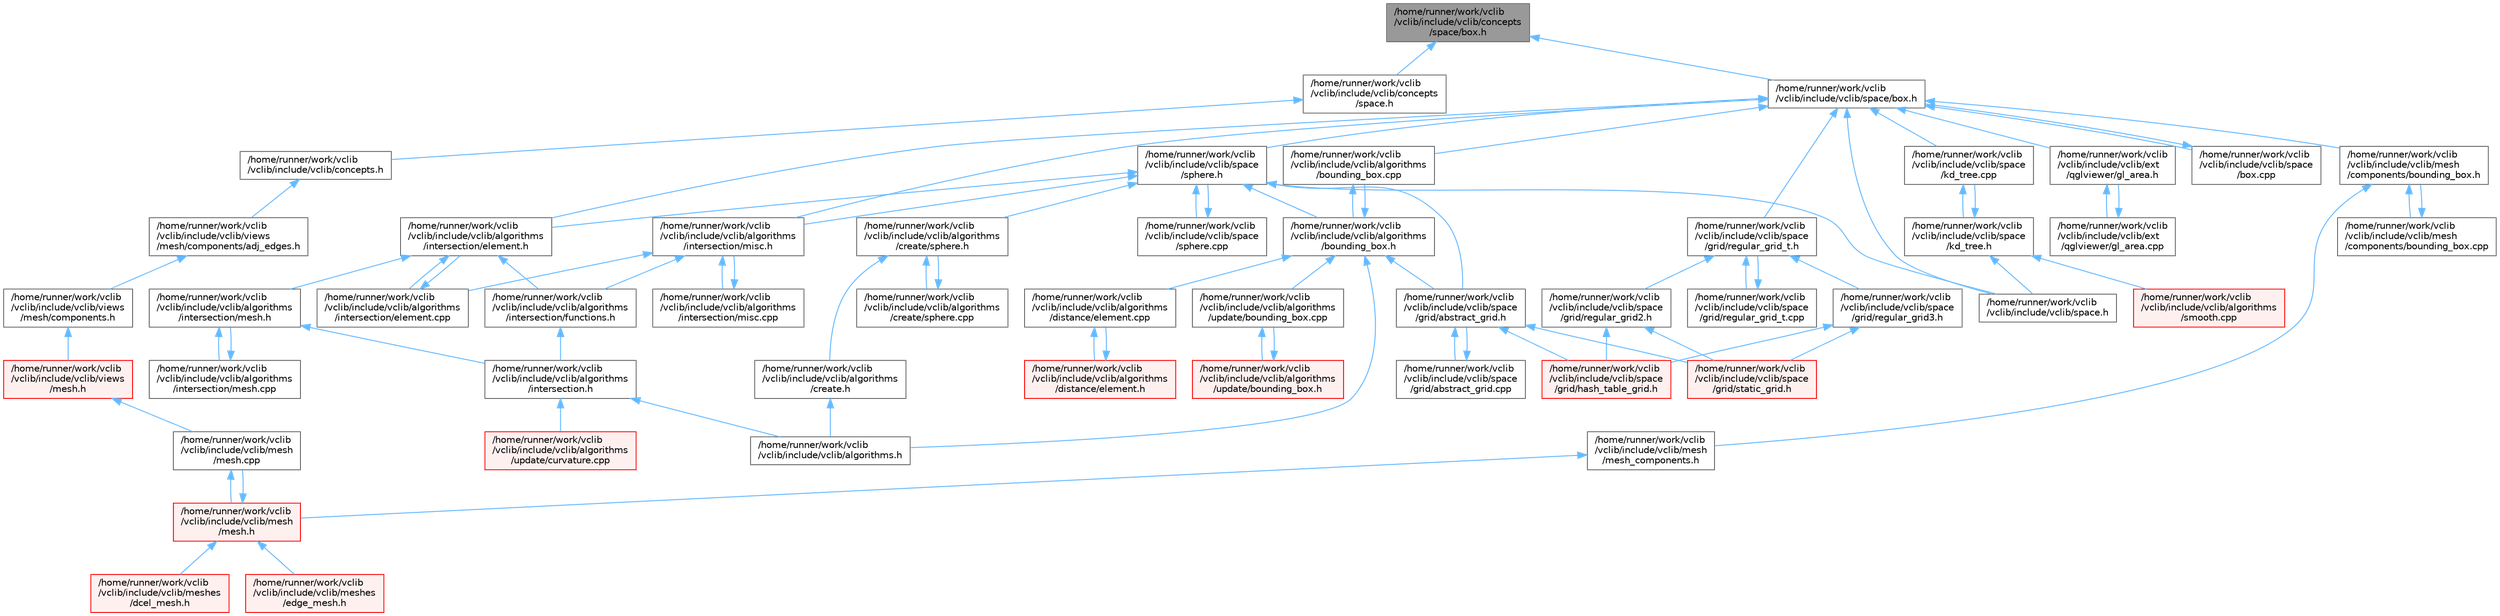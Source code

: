 digraph "/home/runner/work/vclib/vclib/include/vclib/concepts/space/box.h"
{
 // LATEX_PDF_SIZE
  bgcolor="transparent";
  edge [fontname=Helvetica,fontsize=10,labelfontname=Helvetica,labelfontsize=10];
  node [fontname=Helvetica,fontsize=10,shape=box,height=0.2,width=0.4];
  Node1 [label="/home/runner/work/vclib\l/vclib/include/vclib/concepts\l/space/box.h",height=0.2,width=0.4,color="gray40", fillcolor="grey60", style="filled", fontcolor="black",tooltip=" "];
  Node1 -> Node2 [dir="back",color="steelblue1",style="solid"];
  Node2 [label="/home/runner/work/vclib\l/vclib/include/vclib/concepts\l/space.h",height=0.2,width=0.4,color="grey40", fillcolor="white", style="filled",URL="$concepts_2space_8h.html",tooltip=" "];
  Node2 -> Node3 [dir="back",color="steelblue1",style="solid"];
  Node3 [label="/home/runner/work/vclib\l/vclib/include/vclib/concepts.h",height=0.2,width=0.4,color="grey40", fillcolor="white", style="filled",URL="$concepts_8h.html",tooltip=" "];
  Node3 -> Node4 [dir="back",color="steelblue1",style="solid"];
  Node4 [label="/home/runner/work/vclib\l/vclib/include/vclib/views\l/mesh/components/adj_edges.h",height=0.2,width=0.4,color="grey40", fillcolor="white", style="filled",URL="$adj__edges_8h.html",tooltip=" "];
  Node4 -> Node5 [dir="back",color="steelblue1",style="solid"];
  Node5 [label="/home/runner/work/vclib\l/vclib/include/vclib/views\l/mesh/components.h",height=0.2,width=0.4,color="grey40", fillcolor="white", style="filled",URL="$views_2mesh_2components_8h.html",tooltip=" "];
  Node5 -> Node6 [dir="back",color="steelblue1",style="solid"];
  Node6 [label="/home/runner/work/vclib\l/vclib/include/vclib/views\l/mesh.h",height=0.2,width=0.4,color="red", fillcolor="#FFF0F0", style="filled",URL="$views_2mesh_8h.html",tooltip=" "];
  Node6 -> Node91 [dir="back",color="steelblue1",style="solid"];
  Node91 [label="/home/runner/work/vclib\l/vclib/include/vclib/mesh\l/mesh.cpp",height=0.2,width=0.4,color="grey40", fillcolor="white", style="filled",URL="$mesh_2mesh_8cpp.html",tooltip=" "];
  Node91 -> Node92 [dir="back",color="steelblue1",style="solid"];
  Node92 [label="/home/runner/work/vclib\l/vclib/include/vclib/mesh\l/mesh.h",height=0.2,width=0.4,color="red", fillcolor="#FFF0F0", style="filled",URL="$mesh_2mesh_8h.html",tooltip=" "];
  Node92 -> Node91 [dir="back",color="steelblue1",style="solid"];
  Node92 -> Node93 [dir="back",color="steelblue1",style="solid"];
  Node93 [label="/home/runner/work/vclib\l/vclib/include/vclib/meshes\l/dcel_mesh.h",height=0.2,width=0.4,color="red", fillcolor="#FFF0F0", style="filled",URL="$dcel__mesh_8h.html",tooltip=" "];
  Node92 -> Node95 [dir="back",color="steelblue1",style="solid"];
  Node95 [label="/home/runner/work/vclib\l/vclib/include/vclib/meshes\l/edge_mesh.h",height=0.2,width=0.4,color="red", fillcolor="#FFF0F0", style="filled",URL="$edge__mesh_8h.html",tooltip=" "];
  Node1 -> Node101 [dir="back",color="steelblue1",style="solid"];
  Node101 [label="/home/runner/work/vclib\l/vclib/include/vclib/space/box.h",height=0.2,width=0.4,color="grey40", fillcolor="white", style="filled",URL="$space_2box_8h.html",tooltip=" "];
  Node101 -> Node102 [dir="back",color="steelblue1",style="solid"];
  Node102 [label="/home/runner/work/vclib\l/vclib/include/vclib/algorithms\l/bounding_box.cpp",height=0.2,width=0.4,color="grey40", fillcolor="white", style="filled",URL="$algorithms_2bounding__box_8cpp.html",tooltip=" "];
  Node102 -> Node103 [dir="back",color="steelblue1",style="solid"];
  Node103 [label="/home/runner/work/vclib\l/vclib/include/vclib/algorithms\l/bounding_box.h",height=0.2,width=0.4,color="grey40", fillcolor="white", style="filled",URL="$algorithms_2bounding__box_8h.html",tooltip=" "];
  Node103 -> Node13 [dir="back",color="steelblue1",style="solid"];
  Node13 [label="/home/runner/work/vclib\l/vclib/include/vclib/algorithms.h",height=0.2,width=0.4,color="grey40", fillcolor="white", style="filled",URL="$algorithms_8h.html",tooltip=" "];
  Node103 -> Node102 [dir="back",color="steelblue1",style="solid"];
  Node103 -> Node9 [dir="back",color="steelblue1",style="solid"];
  Node9 [label="/home/runner/work/vclib\l/vclib/include/vclib/algorithms\l/distance/element.cpp",height=0.2,width=0.4,color="grey40", fillcolor="white", style="filled",URL="$algorithms_2distance_2element_8cpp.html",tooltip=" "];
  Node9 -> Node10 [dir="back",color="steelblue1",style="solid"];
  Node10 [label="/home/runner/work/vclib\l/vclib/include/vclib/algorithms\l/distance/element.h",height=0.2,width=0.4,color="red", fillcolor="#FFF0F0", style="filled",URL="$algorithms_2distance_2element_8h.html",tooltip=" "];
  Node10 -> Node9 [dir="back",color="steelblue1",style="solid"];
  Node103 -> Node104 [dir="back",color="steelblue1",style="solid"];
  Node104 [label="/home/runner/work/vclib\l/vclib/include/vclib/algorithms\l/update/bounding_box.cpp",height=0.2,width=0.4,color="grey40", fillcolor="white", style="filled",URL="$algorithms_2update_2bounding__box_8cpp.html",tooltip=" "];
  Node104 -> Node105 [dir="back",color="steelblue1",style="solid"];
  Node105 [label="/home/runner/work/vclib\l/vclib/include/vclib/algorithms\l/update/bounding_box.h",height=0.2,width=0.4,color="red", fillcolor="#FFF0F0", style="filled",URL="$algorithms_2update_2bounding__box_8h.html",tooltip=" "];
  Node105 -> Node104 [dir="back",color="steelblue1",style="solid"];
  Node103 -> Node15 [dir="back",color="steelblue1",style="solid"];
  Node15 [label="/home/runner/work/vclib\l/vclib/include/vclib/space\l/grid/abstract_grid.h",height=0.2,width=0.4,color="grey40", fillcolor="white", style="filled",URL="$abstract__grid_8h.html",tooltip=" "];
  Node15 -> Node14 [dir="back",color="steelblue1",style="solid"];
  Node14 [label="/home/runner/work/vclib\l/vclib/include/vclib/space\l/grid/abstract_grid.cpp",height=0.2,width=0.4,color="grey40", fillcolor="white", style="filled",URL="$abstract__grid_8cpp.html",tooltip=" "];
  Node14 -> Node15 [dir="back",color="steelblue1",style="solid"];
  Node15 -> Node16 [dir="back",color="steelblue1",style="solid"];
  Node16 [label="/home/runner/work/vclib\l/vclib/include/vclib/space\l/grid/hash_table_grid.h",height=0.2,width=0.4,color="red", fillcolor="#FFF0F0", style="filled",URL="$hash__table__grid_8h.html",tooltip=" "];
  Node15 -> Node25 [dir="back",color="steelblue1",style="solid"];
  Node25 [label="/home/runner/work/vclib\l/vclib/include/vclib/space\l/grid/static_grid.h",height=0.2,width=0.4,color="red", fillcolor="#FFF0F0", style="filled",URL="$static__grid_8h.html",tooltip=" "];
  Node101 -> Node31 [dir="back",color="steelblue1",style="solid"];
  Node31 [label="/home/runner/work/vclib\l/vclib/include/vclib/algorithms\l/intersection/element.h",height=0.2,width=0.4,color="grey40", fillcolor="white", style="filled",URL="$algorithms_2intersection_2element_8h.html",tooltip=" "];
  Node31 -> Node32 [dir="back",color="steelblue1",style="solid"];
  Node32 [label="/home/runner/work/vclib\l/vclib/include/vclib/algorithms\l/intersection/element.cpp",height=0.2,width=0.4,color="grey40", fillcolor="white", style="filled",URL="$algorithms_2intersection_2element_8cpp.html",tooltip=" "];
  Node32 -> Node31 [dir="back",color="steelblue1",style="solid"];
  Node31 -> Node33 [dir="back",color="steelblue1",style="solid"];
  Node33 [label="/home/runner/work/vclib\l/vclib/include/vclib/algorithms\l/intersection/functions.h",height=0.2,width=0.4,color="grey40", fillcolor="white", style="filled",URL="$intersection_2functions_8h.html",tooltip=" "];
  Node33 -> Node34 [dir="back",color="steelblue1",style="solid"];
  Node34 [label="/home/runner/work/vclib\l/vclib/include/vclib/algorithms\l/intersection.h",height=0.2,width=0.4,color="grey40", fillcolor="white", style="filled",URL="$intersection_8h.html",tooltip=" "];
  Node34 -> Node13 [dir="back",color="steelblue1",style="solid"];
  Node34 -> Node20 [dir="back",color="steelblue1",style="solid"];
  Node20 [label="/home/runner/work/vclib\l/vclib/include/vclib/algorithms\l/update/curvature.cpp",height=0.2,width=0.4,color="red", fillcolor="#FFF0F0", style="filled",URL="$curvature_8cpp.html",tooltip=" "];
  Node31 -> Node35 [dir="back",color="steelblue1",style="solid"];
  Node35 [label="/home/runner/work/vclib\l/vclib/include/vclib/algorithms\l/intersection/mesh.h",height=0.2,width=0.4,color="grey40", fillcolor="white", style="filled",URL="$algorithms_2intersection_2mesh_8h.html",tooltip=" "];
  Node35 -> Node34 [dir="back",color="steelblue1",style="solid"];
  Node35 -> Node36 [dir="back",color="steelblue1",style="solid"];
  Node36 [label="/home/runner/work/vclib\l/vclib/include/vclib/algorithms\l/intersection/mesh.cpp",height=0.2,width=0.4,color="grey40", fillcolor="white", style="filled",URL="$algorithms_2intersection_2mesh_8cpp.html",tooltip=" "];
  Node36 -> Node35 [dir="back",color="steelblue1",style="solid"];
  Node101 -> Node106 [dir="back",color="steelblue1",style="solid"];
  Node106 [label="/home/runner/work/vclib\l/vclib/include/vclib/algorithms\l/intersection/misc.h",height=0.2,width=0.4,color="grey40", fillcolor="white", style="filled",URL="$intersection_2misc_8h.html",tooltip=" "];
  Node106 -> Node32 [dir="back",color="steelblue1",style="solid"];
  Node106 -> Node33 [dir="back",color="steelblue1",style="solid"];
  Node106 -> Node107 [dir="back",color="steelblue1",style="solid"];
  Node107 [label="/home/runner/work/vclib\l/vclib/include/vclib/algorithms\l/intersection/misc.cpp",height=0.2,width=0.4,color="grey40", fillcolor="white", style="filled",URL="$intersection_2misc_8cpp.html",tooltip=" "];
  Node107 -> Node106 [dir="back",color="steelblue1",style="solid"];
  Node101 -> Node108 [dir="back",color="steelblue1",style="solid"];
  Node108 [label="/home/runner/work/vclib\l/vclib/include/vclib/ext\l/qglviewer/gl_area.h",height=0.2,width=0.4,color="grey40", fillcolor="white", style="filled",URL="$gl__area_8h.html",tooltip=" "];
  Node108 -> Node109 [dir="back",color="steelblue1",style="solid"];
  Node109 [label="/home/runner/work/vclib\l/vclib/include/vclib/ext\l/qglviewer/gl_area.cpp",height=0.2,width=0.4,color="grey40", fillcolor="white", style="filled",URL="$gl__area_8cpp.html",tooltip=" "];
  Node109 -> Node108 [dir="back",color="steelblue1",style="solid"];
  Node101 -> Node110 [dir="back",color="steelblue1",style="solid"];
  Node110 [label="/home/runner/work/vclib\l/vclib/include/vclib/mesh\l/components/bounding_box.h",height=0.2,width=0.4,color="grey40", fillcolor="white", style="filled",URL="$mesh_2components_2bounding__box_8h.html",tooltip=" "];
  Node110 -> Node111 [dir="back",color="steelblue1",style="solid"];
  Node111 [label="/home/runner/work/vclib\l/vclib/include/vclib/mesh\l/components/bounding_box.cpp",height=0.2,width=0.4,color="grey40", fillcolor="white", style="filled",URL="$mesh_2components_2bounding__box_8cpp.html",tooltip=" "];
  Node111 -> Node110 [dir="back",color="steelblue1",style="solid"];
  Node110 -> Node112 [dir="back",color="steelblue1",style="solid"];
  Node112 [label="/home/runner/work/vclib\l/vclib/include/vclib/mesh\l/mesh_components.h",height=0.2,width=0.4,color="grey40", fillcolor="white", style="filled",URL="$mesh__components_8h.html",tooltip=" "];
  Node112 -> Node92 [dir="back",color="steelblue1",style="solid"];
  Node101 -> Node23 [dir="back",color="steelblue1",style="solid"];
  Node23 [label="/home/runner/work/vclib\l/vclib/include/vclib/space.h",height=0.2,width=0.4,color="grey40", fillcolor="white", style="filled",URL="$space_8h.html",tooltip=" "];
  Node101 -> Node113 [dir="back",color="steelblue1",style="solid"];
  Node113 [label="/home/runner/work/vclib\l/vclib/include/vclib/space\l/box.cpp",height=0.2,width=0.4,color="grey40", fillcolor="white", style="filled",URL="$box_8cpp.html",tooltip=" "];
  Node113 -> Node101 [dir="back",color="steelblue1",style="solid"];
  Node101 -> Node114 [dir="back",color="steelblue1",style="solid"];
  Node114 [label="/home/runner/work/vclib\l/vclib/include/vclib/space\l/grid/regular_grid_t.h",height=0.2,width=0.4,color="grey40", fillcolor="white", style="filled",URL="$regular__grid__t_8h.html",tooltip=" "];
  Node114 -> Node115 [dir="back",color="steelblue1",style="solid"];
  Node115 [label="/home/runner/work/vclib\l/vclib/include/vclib/space\l/grid/regular_grid2.h",height=0.2,width=0.4,color="grey40", fillcolor="white", style="filled",URL="$regular__grid2_8h.html",tooltip=" "];
  Node115 -> Node16 [dir="back",color="steelblue1",style="solid"];
  Node115 -> Node25 [dir="back",color="steelblue1",style="solid"];
  Node114 -> Node116 [dir="back",color="steelblue1",style="solid"];
  Node116 [label="/home/runner/work/vclib\l/vclib/include/vclib/space\l/grid/regular_grid3.h",height=0.2,width=0.4,color="grey40", fillcolor="white", style="filled",URL="$regular__grid3_8h.html",tooltip=" "];
  Node116 -> Node16 [dir="back",color="steelblue1",style="solid"];
  Node116 -> Node25 [dir="back",color="steelblue1",style="solid"];
  Node114 -> Node117 [dir="back",color="steelblue1",style="solid"];
  Node117 [label="/home/runner/work/vclib\l/vclib/include/vclib/space\l/grid/regular_grid_t.cpp",height=0.2,width=0.4,color="grey40", fillcolor="white", style="filled",URL="$regular__grid__t_8cpp.html",tooltip=" "];
  Node117 -> Node114 [dir="back",color="steelblue1",style="solid"];
  Node101 -> Node118 [dir="back",color="steelblue1",style="solid"];
  Node118 [label="/home/runner/work/vclib\l/vclib/include/vclib/space\l/kd_tree.cpp",height=0.2,width=0.4,color="grey40", fillcolor="white", style="filled",URL="$kd__tree_8cpp.html",tooltip=" "];
  Node118 -> Node119 [dir="back",color="steelblue1",style="solid"];
  Node119 [label="/home/runner/work/vclib\l/vclib/include/vclib/space\l/kd_tree.h",height=0.2,width=0.4,color="grey40", fillcolor="white", style="filled",URL="$kd__tree_8h.html",tooltip=" "];
  Node119 -> Node120 [dir="back",color="steelblue1",style="solid"];
  Node120 [label="/home/runner/work/vclib\l/vclib/include/vclib/algorithms\l/smooth.cpp",height=0.2,width=0.4,color="red", fillcolor="#FFF0F0", style="filled",URL="$smooth_8cpp.html",tooltip=" "];
  Node119 -> Node23 [dir="back",color="steelblue1",style="solid"];
  Node119 -> Node118 [dir="back",color="steelblue1",style="solid"];
  Node101 -> Node122 [dir="back",color="steelblue1",style="solid"];
  Node122 [label="/home/runner/work/vclib\l/vclib/include/vclib/space\l/sphere.h",height=0.2,width=0.4,color="grey40", fillcolor="white", style="filled",URL="$space_2sphere_8h.html",tooltip=" "];
  Node122 -> Node103 [dir="back",color="steelblue1",style="solid"];
  Node122 -> Node42 [dir="back",color="steelblue1",style="solid"];
  Node42 [label="/home/runner/work/vclib\l/vclib/include/vclib/algorithms\l/create/sphere.h",height=0.2,width=0.4,color="grey40", fillcolor="white", style="filled",URL="$algorithms_2create_2sphere_8h.html",tooltip=" "];
  Node42 -> Node30 [dir="back",color="steelblue1",style="solid"];
  Node30 [label="/home/runner/work/vclib\l/vclib/include/vclib/algorithms\l/create.h",height=0.2,width=0.4,color="grey40", fillcolor="white", style="filled",URL="$create_8h.html",tooltip=" "];
  Node30 -> Node13 [dir="back",color="steelblue1",style="solid"];
  Node42 -> Node41 [dir="back",color="steelblue1",style="solid"];
  Node41 [label="/home/runner/work/vclib\l/vclib/include/vclib/algorithms\l/create/sphere.cpp",height=0.2,width=0.4,color="grey40", fillcolor="white", style="filled",URL="$algorithms_2create_2sphere_8cpp.html",tooltip=" "];
  Node41 -> Node42 [dir="back",color="steelblue1",style="solid"];
  Node122 -> Node31 [dir="back",color="steelblue1",style="solid"];
  Node122 -> Node106 [dir="back",color="steelblue1",style="solid"];
  Node122 -> Node23 [dir="back",color="steelblue1",style="solid"];
  Node122 -> Node15 [dir="back",color="steelblue1",style="solid"];
  Node122 -> Node123 [dir="back",color="steelblue1",style="solid"];
  Node123 [label="/home/runner/work/vclib\l/vclib/include/vclib/space\l/sphere.cpp",height=0.2,width=0.4,color="grey40", fillcolor="white", style="filled",URL="$space_2sphere_8cpp.html",tooltip=" "];
  Node123 -> Node122 [dir="back",color="steelblue1",style="solid"];
}

